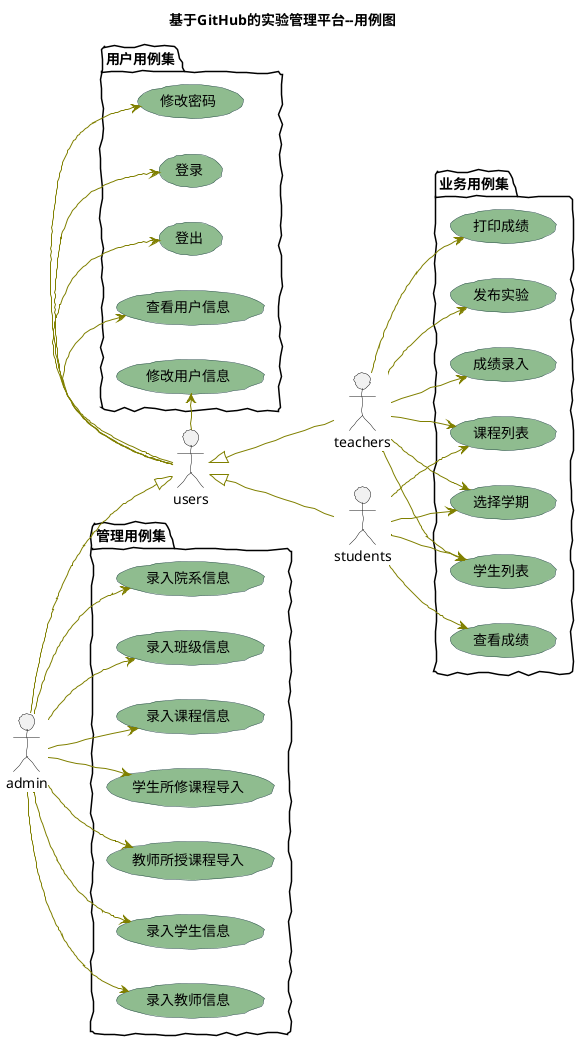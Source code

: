 @startuml
skinparam handwritten true

skinparam usecase {
	BackgroundColor DarkSeaGreen
	BorderColor DarkSlateGray

	BackgroundColor<< Main >> YellowGreen
	BorderColor<< Main >> YellowGreen

	ArrowColor Olive
	ActorBorderColor black
	ActorFontName Courier

	ActorBackgroundColor<< Human >> Gold
}

left to right direction
title 基于GitHub的实验管理平台--用例图

actor teachers

actor students

actor users

users <|-- teachers

users <|-up- admin

users <|-- students


package 用户用例集 {
users -left-> (登录)

users -left-> (登出)

users -left-> (查看用户信息)

users -left-> (修改用户信息)

users -left-> (修改密码)

}


package 业务用例集 {

teachers --> (发布实验)
teachers --> (成绩录入)
teachers --> (打印成绩)
teachers --> (课程列表)
teachers --> (选择学期)
teachers --> (学生列表)

students --> (课程列表)
students --> (选择学期)
students --> (学生列表)
students --> (查看成绩)

}

package 管理用例集{

admin --> (录入学生信息)
admin --> (录入教师信息)
admin --> (录入院系信息)
admin --> (录入班级信息)
admin --> (录入课程信息)
admin --> (学生所修课程导入)
admin --> (教师所授课程导入)

}


@enduml
